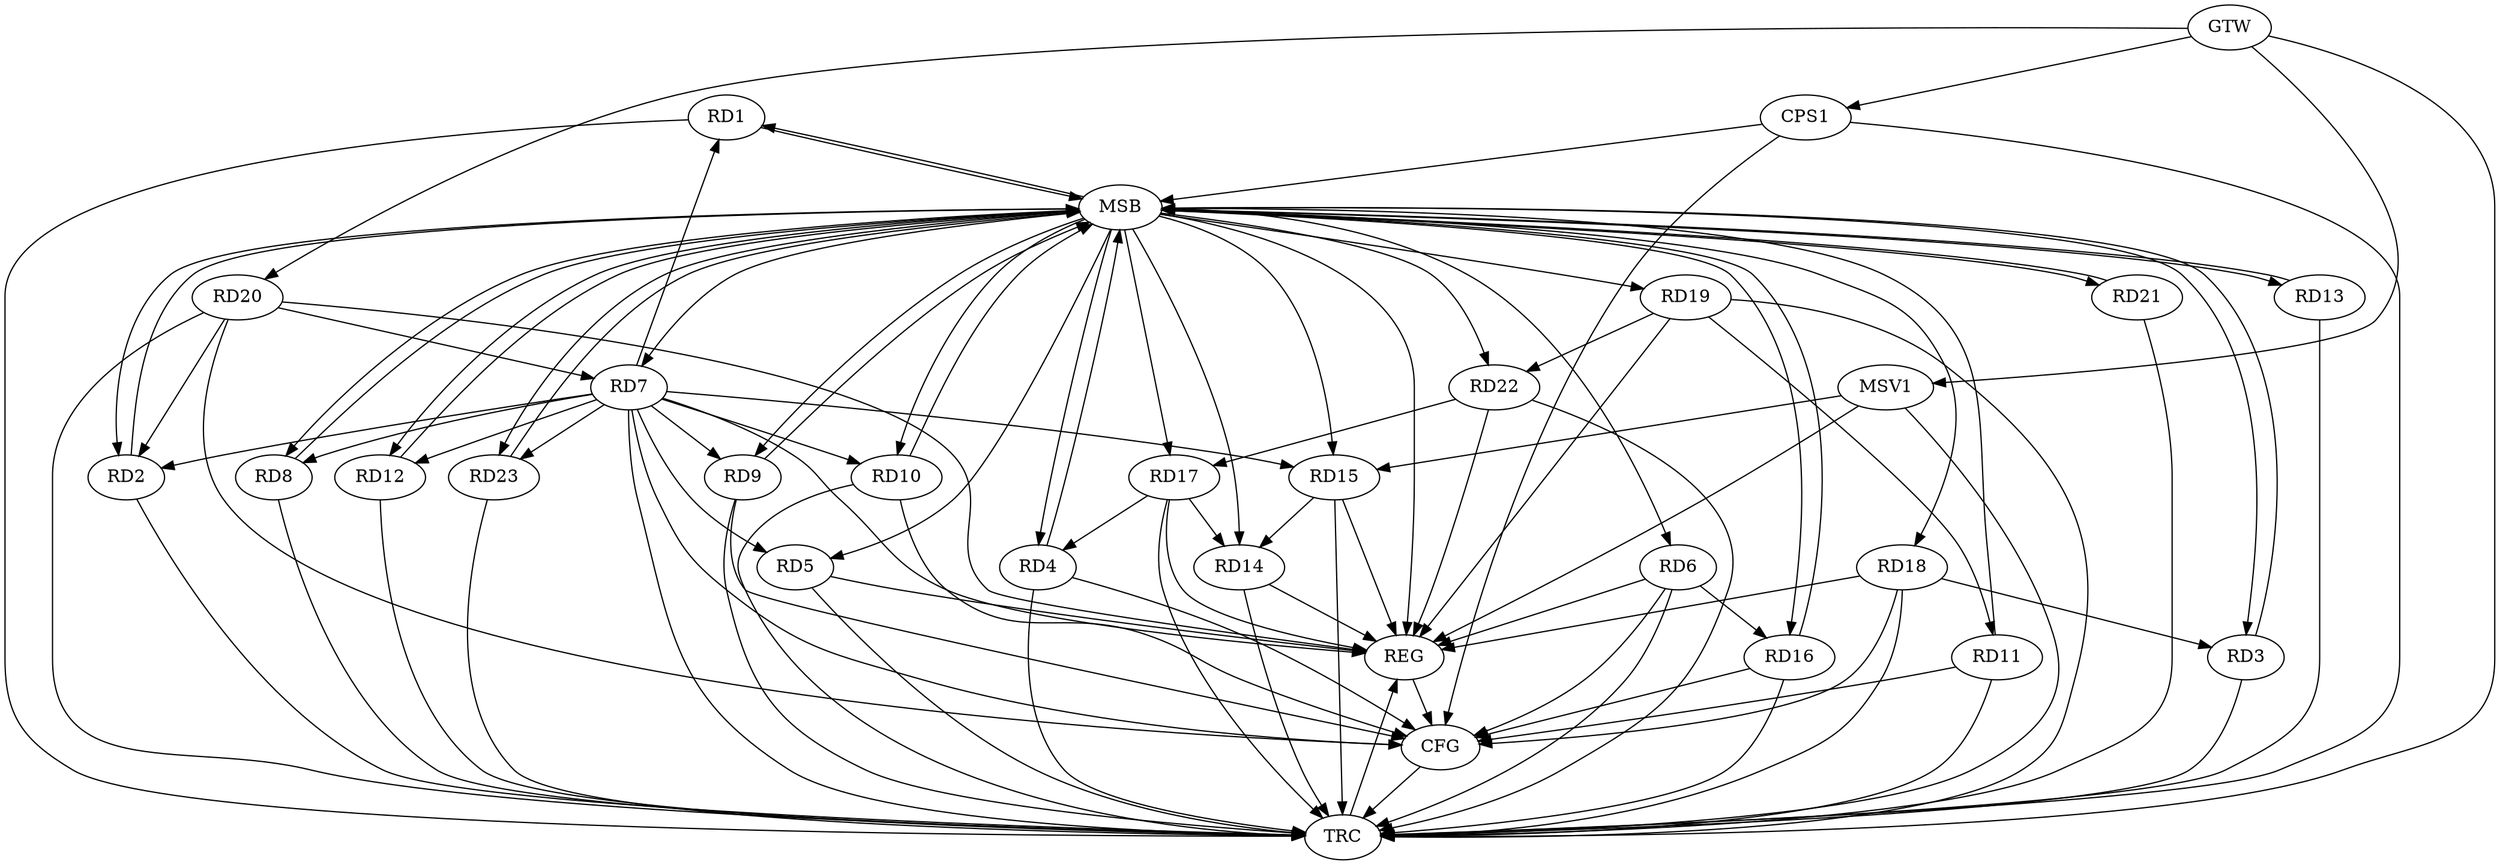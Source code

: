 strict digraph G {
  RD1 [ label="RD1" ];
  RD2 [ label="RD2" ];
  RD3 [ label="RD3" ];
  RD4 [ label="RD4" ];
  RD5 [ label="RD5" ];
  RD6 [ label="RD6" ];
  RD7 [ label="RD7" ];
  RD8 [ label="RD8" ];
  RD9 [ label="RD9" ];
  RD10 [ label="RD10" ];
  RD11 [ label="RD11" ];
  RD12 [ label="RD12" ];
  RD13 [ label="RD13" ];
  RD14 [ label="RD14" ];
  RD15 [ label="RD15" ];
  RD16 [ label="RD16" ];
  RD17 [ label="RD17" ];
  RD18 [ label="RD18" ];
  RD19 [ label="RD19" ];
  RD20 [ label="RD20" ];
  RD21 [ label="RD21" ];
  RD22 [ label="RD22" ];
  RD23 [ label="RD23" ];
  CPS1 [ label="CPS1" ];
  GTW [ label="GTW" ];
  REG [ label="REG" ];
  MSB [ label="MSB" ];
  CFG [ label="CFG" ];
  TRC [ label="TRC" ];
  MSV1 [ label="MSV1" ];
  RD7 -> RD2;
  RD20 -> RD2;
  RD18 -> RD3;
  RD17 -> RD4;
  RD7 -> RD5;
  RD6 -> RD16;
  RD7 -> RD8;
  RD7 -> RD10;
  RD20 -> RD7;
  RD19 -> RD11;
  RD15 -> RD14;
  RD17 -> RD14;
  RD22 -> RD17;
  RD19 -> RD22;
  GTW -> RD20;
  GTW -> CPS1;
  RD5 -> REG;
  RD6 -> REG;
  RD7 -> REG;
  RD14 -> REG;
  RD15 -> REG;
  RD17 -> REG;
  RD18 -> REG;
  RD19 -> REG;
  RD20 -> REG;
  RD22 -> REG;
  RD1 -> MSB;
  MSB -> RD4;
  MSB -> REG;
  RD2 -> MSB;
  MSB -> RD3;
  MSB -> RD8;
  RD3 -> MSB;
  MSB -> RD14;
  MSB -> RD15;
  RD4 -> MSB;
  MSB -> RD1;
  MSB -> RD2;
  MSB -> RD9;
  MSB -> RD18;
  RD8 -> MSB;
  MSB -> RD7;
  MSB -> RD21;
  RD9 -> MSB;
  RD10 -> MSB;
  MSB -> RD6;
  MSB -> RD16;
  RD11 -> MSB;
  MSB -> RD10;
  RD12 -> MSB;
  MSB -> RD13;
  RD13 -> MSB;
  RD16 -> MSB;
  MSB -> RD17;
  MSB -> RD22;
  RD21 -> MSB;
  MSB -> RD19;
  MSB -> RD23;
  RD23 -> MSB;
  MSB -> RD12;
  CPS1 -> MSB;
  MSB -> RD5;
  RD6 -> CFG;
  RD10 -> CFG;
  RD16 -> CFG;
  RD11 -> CFG;
  RD18 -> CFG;
  RD9 -> CFG;
  RD4 -> CFG;
  CPS1 -> CFG;
  RD7 -> CFG;
  RD20 -> CFG;
  REG -> CFG;
  RD1 -> TRC;
  RD2 -> TRC;
  RD3 -> TRC;
  RD4 -> TRC;
  RD5 -> TRC;
  RD6 -> TRC;
  RD7 -> TRC;
  RD8 -> TRC;
  RD9 -> TRC;
  RD10 -> TRC;
  RD11 -> TRC;
  RD12 -> TRC;
  RD13 -> TRC;
  RD14 -> TRC;
  RD15 -> TRC;
  RD16 -> TRC;
  RD17 -> TRC;
  RD18 -> TRC;
  RD19 -> TRC;
  RD20 -> TRC;
  RD21 -> TRC;
  RD22 -> TRC;
  RD23 -> TRC;
  CPS1 -> TRC;
  GTW -> TRC;
  CFG -> TRC;
  TRC -> REG;
  RD7 -> RD15;
  RD7 -> RD23;
  RD7 -> RD12;
  RD7 -> RD1;
  RD7 -> RD9;
  MSV1 -> RD15;
  GTW -> MSV1;
  MSV1 -> REG;
  MSV1 -> TRC;
}
